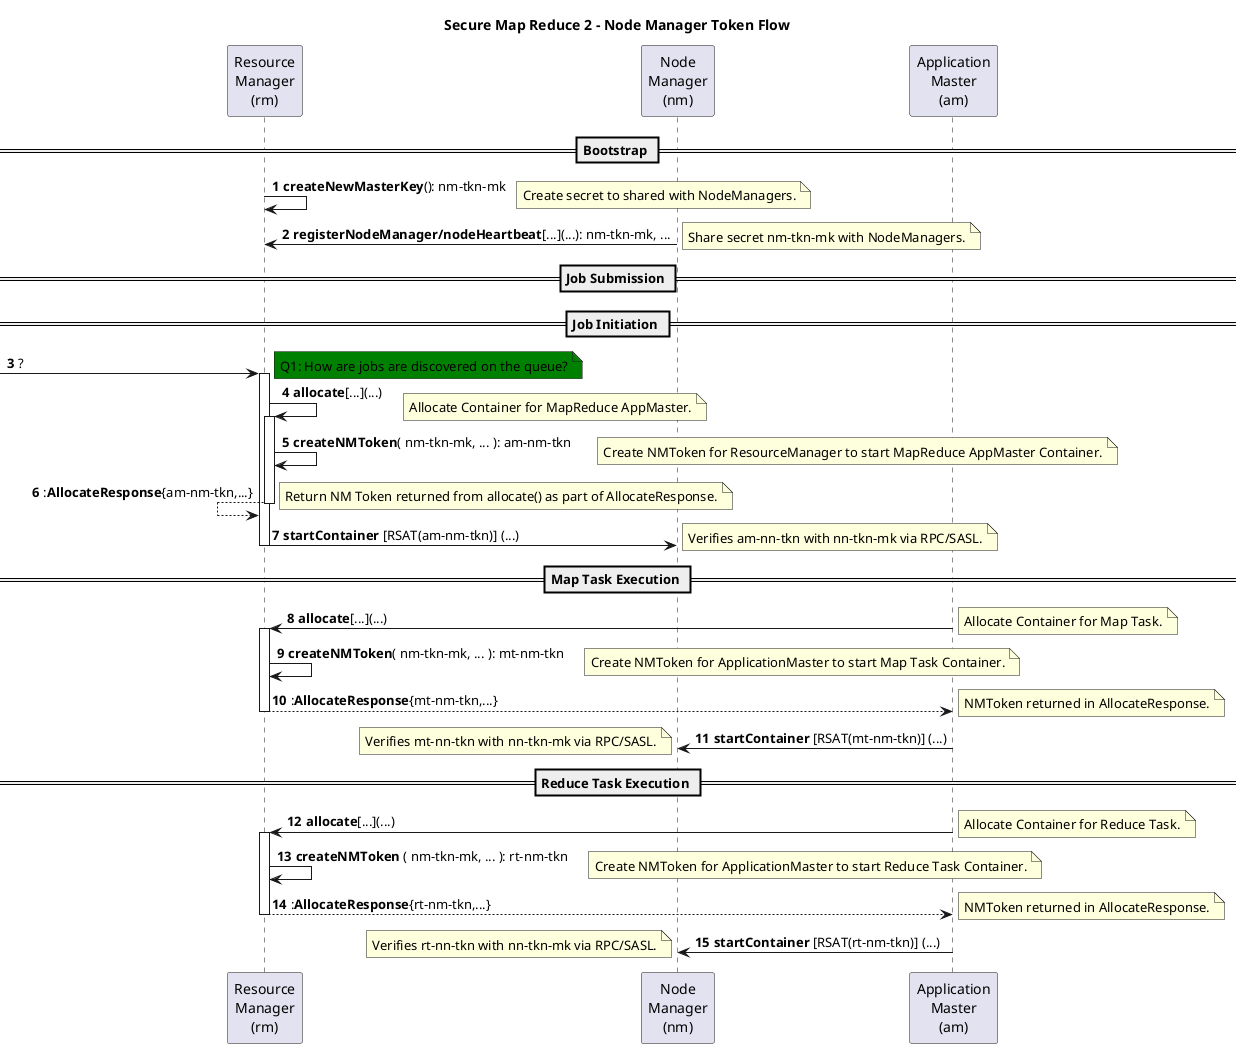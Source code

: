 @startuml
title Secure Map Reduce 2 - Node Manager Token Flow
autonumber
'hide footbox

'participant "Client\n(c)" as C
participant "Resource\nManager\n(rm)" as RM
'participant "History\nServer\n(hs)" as HS
participant "Node\nManager\n(nm)" as NM
'participant "Shuffle\nHandler\n(ss)" as SS
participant "Application\nMaster\n(am)" as AM
'participant "Client\nService\n(cs)" as CS
'participant "Application\nContainer\n(ac)" as AC #red
'participant "Task\n(t)" as T #orange
'participant "File\nSystem\n(fs)" as FS
'participant "Name\nNode\n(nn)" as NN
'participant "Data\nNode\n(dn)" as DN
'participant "Kerberos\nKDC" as KDC

'note over C,KDC #green: QUESTION ?

== Bootstrap ==

'1
'BaseNMTokenSecretManager.createNewMasterKey
RM->RM:<b>createNewMasterKey</b>(): nm-tkn-mk
  note right: Create secret to shared with NodeManagers.

'2
'ResourceTrackerService.registerNodeManager/nodeHeartbeat
NM->RM:<b>registerNodeManager/nodeHeartbeat</b>[...](...): nm-tkn-mk, ...
  note right: Share secret nm-tkn-mk with NodeManagers.

== Job Submission ==

== Job Initiation ==

'3
[->RM: ?
  note right #green: Q1: How are jobs are discovered on the queue?
  activate RM

'4
'ApplicationMasterService.allocate
RM->RM: <b>allocate</b>[...](...)
  note right: Allocate Container for MapReduce AppMaster.
  activate RM

'5
'NMTokenSecretManagerInRM.getNMTokens
'NMTokenSecretManagerInRM.createNMToken
RM->RM: <b>createNMToken</b>( nm-tkn-mk, ... ): am-nm-tkn
  note right: Create NMToken for ResourceManager to start MapReduce AppMaster Container.

'6
RM<--RM: :<b>AllocateResponse</b>{am-nm-tkn,...}
  note right: Return NM Token returned from allocate() as part of AllocateResponse.
  deactivate RM

'7
'NMClientImpl.startContainer
'ContainerManagerImpl.startContainer
RM->NM: <b>startContainer</b> [RSAT(am-nm-tkn)] (...)
  note right: Verifies am-nn-tkn with nn-tkn-mk via RPC/SASL.
  deactivate RM

== Map Task Execution ==

'8
'ApplicationMasterService.allocate
AM->RM: <b>allocate</b>[...](...)
  note right: Allocate Container for Map Task.
  activate RM

'9
'NMTokenSecretManagerInRM.getNMTokens
'NMTokenSecretManagerInRM.createNMToken
RM->RM: <b>createNMToken</b>( nm-tkn-mk, ... ): mt-nm-tkn
  note right: Create NMToken for ApplicationMaster to start Map Task Container.

'10
AM<--RM: :<b>AllocateResponse</b>{mt-nm-tkn,...}
  note right: NMToken returned in AllocateResponse.
  deactivate RM

'11
'NMClientImpl.startContainer
'ContainerManagerImpl.startContainer
AM->NM: <b>startContainer</b> [RSAT(mt-nm-tkn)] (...)
  note left: Verifies mt-nn-tkn with nn-tkn-mk via RPC/SASL.

== Reduce Task Execution ==

'12
'ApplicationMasterService.allocate
AM->RM: <b>allocate</b>[...](...)
  note right: Allocate Container for Reduce Task.
  activate RM

'13
'NMTokenSecretManagerInRM.getNMTokens
'NMTokenSecretManagerInRM.createNMToken
RM->RM: <b>createNMToken</b> ( nm-tkn-mk, ... ): rt-nm-tkn
  note right: Create NMToken for ApplicationMaster to start Reduce Task Container.

'14
AM<--RM: :<b>AllocateResponse</b>{rt-nm-tkn,...}
  note right: NMToken returned in AllocateResponse.
  deactivate RM

'15
'NMClientImpl.startContainer
'ContainerManagerImpl.startContainer
AM->NM: <b>startContainer</b> [RSAT(rt-nm-tkn)] (...)
  note left: Verifies rt-nn-tkn with nn-tkn-mk via RPC/SASL.

@enduml